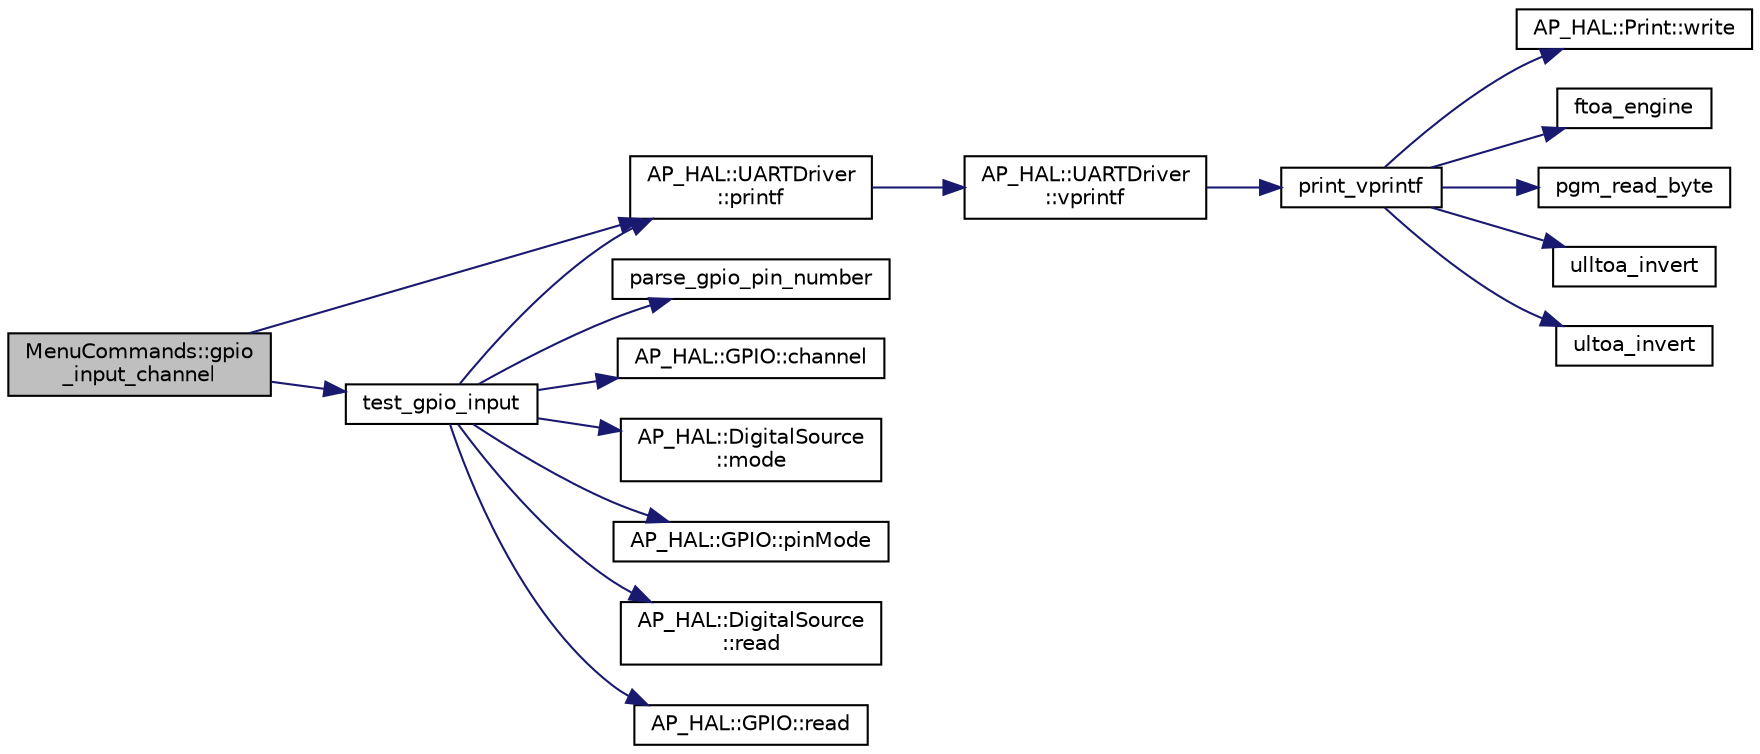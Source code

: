 digraph "MenuCommands::gpio_input_channel"
{
 // INTERACTIVE_SVG=YES
  edge [fontname="Helvetica",fontsize="10",labelfontname="Helvetica",labelfontsize="10"];
  node [fontname="Helvetica",fontsize="10",shape=record];
  rankdir="LR";
  Node1 [label="MenuCommands::gpio\l_input_channel",height=0.2,width=0.4,color="black", fillcolor="grey75", style="filled", fontcolor="black"];
  Node1 -> Node2 [color="midnightblue",fontsize="10",style="solid",fontname="Helvetica"];
  Node2 [label="AP_HAL::UARTDriver\l::printf",height=0.2,width=0.4,color="black", fillcolor="white", style="filled",URL="$classAP__HAL_1_1UARTDriver.html#a65c7824b8877f7a2f79365c8ffae8f56"];
  Node2 -> Node3 [color="midnightblue",fontsize="10",style="solid",fontname="Helvetica"];
  Node3 [label="AP_HAL::UARTDriver\l::vprintf",height=0.2,width=0.4,color="black", fillcolor="white", style="filled",URL="$classAP__HAL_1_1UARTDriver.html#aa8abfb6d6641299472c29ac1edde559f"];
  Node3 -> Node4 [color="midnightblue",fontsize="10",style="solid",fontname="Helvetica"];
  Node4 [label="print_vprintf",height=0.2,width=0.4,color="black", fillcolor="white", style="filled",URL="$print__vprintf_8cpp.html#a473b9349f4b086b552a21eb8fe057016"];
  Node4 -> Node5 [color="midnightblue",fontsize="10",style="solid",fontname="Helvetica"];
  Node5 [label="AP_HAL::Print::write",height=0.2,width=0.4,color="black", fillcolor="white", style="filled",URL="$classAP__HAL_1_1Print.html#acc65391952a43334f8f5c9bef341f501"];
  Node4 -> Node6 [color="midnightblue",fontsize="10",style="solid",fontname="Helvetica"];
  Node6 [label="ftoa_engine",height=0.2,width=0.4,color="black", fillcolor="white", style="filled",URL="$ftoa__engine_8cpp.html#a1c28234da8f20b43c85890d4bb452947"];
  Node4 -> Node7 [color="midnightblue",fontsize="10",style="solid",fontname="Helvetica"];
  Node7 [label="pgm_read_byte",height=0.2,width=0.4,color="black", fillcolor="white", style="filled",URL="$AP__Progmem_8h.html#a1514e0408e036062b4af844baaf567da"];
  Node4 -> Node8 [color="midnightblue",fontsize="10",style="solid",fontname="Helvetica"];
  Node8 [label="ulltoa_invert",height=0.2,width=0.4,color="black", fillcolor="white", style="filled",URL="$utoa__invert_8cpp.html#a34926f552460b47c414ec4d83b32815c"];
  Node4 -> Node9 [color="midnightblue",fontsize="10",style="solid",fontname="Helvetica"];
  Node9 [label="ultoa_invert",height=0.2,width=0.4,color="black", fillcolor="white", style="filled",URL="$utoa__invert_8cpp.html#a5d99bba8e697c1e11da489d88fca8559"];
  Node1 -> Node10 [color="midnightblue",fontsize="10",style="solid",fontname="Helvetica"];
  Node10 [label="test_gpio_input",height=0.2,width=0.4,color="black", fillcolor="white", style="filled",URL="$GPIOTest_8cpp.html#aaaf9a61ce8f7b81f01a998d6690fa243"];
  Node10 -> Node11 [color="midnightblue",fontsize="10",style="solid",fontname="Helvetica"];
  Node11 [label="parse_gpio_pin_number",height=0.2,width=0.4,color="black", fillcolor="white", style="filled",URL="$GPIOTest_8cpp.html#a1b0f4354337c3e6a8081e95d64182bfa"];
  Node10 -> Node12 [color="midnightblue",fontsize="10",style="solid",fontname="Helvetica"];
  Node12 [label="AP_HAL::GPIO::channel",height=0.2,width=0.4,color="black", fillcolor="white", style="filled",URL="$classAP__HAL_1_1GPIO.html#a4e8955091af056240f447b68b76725bb"];
  Node10 -> Node13 [color="midnightblue",fontsize="10",style="solid",fontname="Helvetica"];
  Node13 [label="AP_HAL::DigitalSource\l::mode",height=0.2,width=0.4,color="black", fillcolor="white", style="filled",URL="$classAP__HAL_1_1DigitalSource.html#af16b96dab1499f30659a1fd892df6c2d"];
  Node10 -> Node14 [color="midnightblue",fontsize="10",style="solid",fontname="Helvetica"];
  Node14 [label="AP_HAL::GPIO::pinMode",height=0.2,width=0.4,color="black", fillcolor="white", style="filled",URL="$classAP__HAL_1_1GPIO.html#a3dfc60214bd1aa4936d51ca72c045b95"];
  Node10 -> Node2 [color="midnightblue",fontsize="10",style="solid",fontname="Helvetica"];
  Node10 -> Node15 [color="midnightblue",fontsize="10",style="solid",fontname="Helvetica"];
  Node15 [label="AP_HAL::DigitalSource\l::read",height=0.2,width=0.4,color="black", fillcolor="white", style="filled",URL="$classAP__HAL_1_1DigitalSource.html#a6d155c0e1088e7b045b075c34bc2a13e"];
  Node10 -> Node16 [color="midnightblue",fontsize="10",style="solid",fontname="Helvetica"];
  Node16 [label="AP_HAL::GPIO::read",height=0.2,width=0.4,color="black", fillcolor="white", style="filled",URL="$classAP__HAL_1_1GPIO.html#a453e2829832c783a5337849218390efc"];
}
